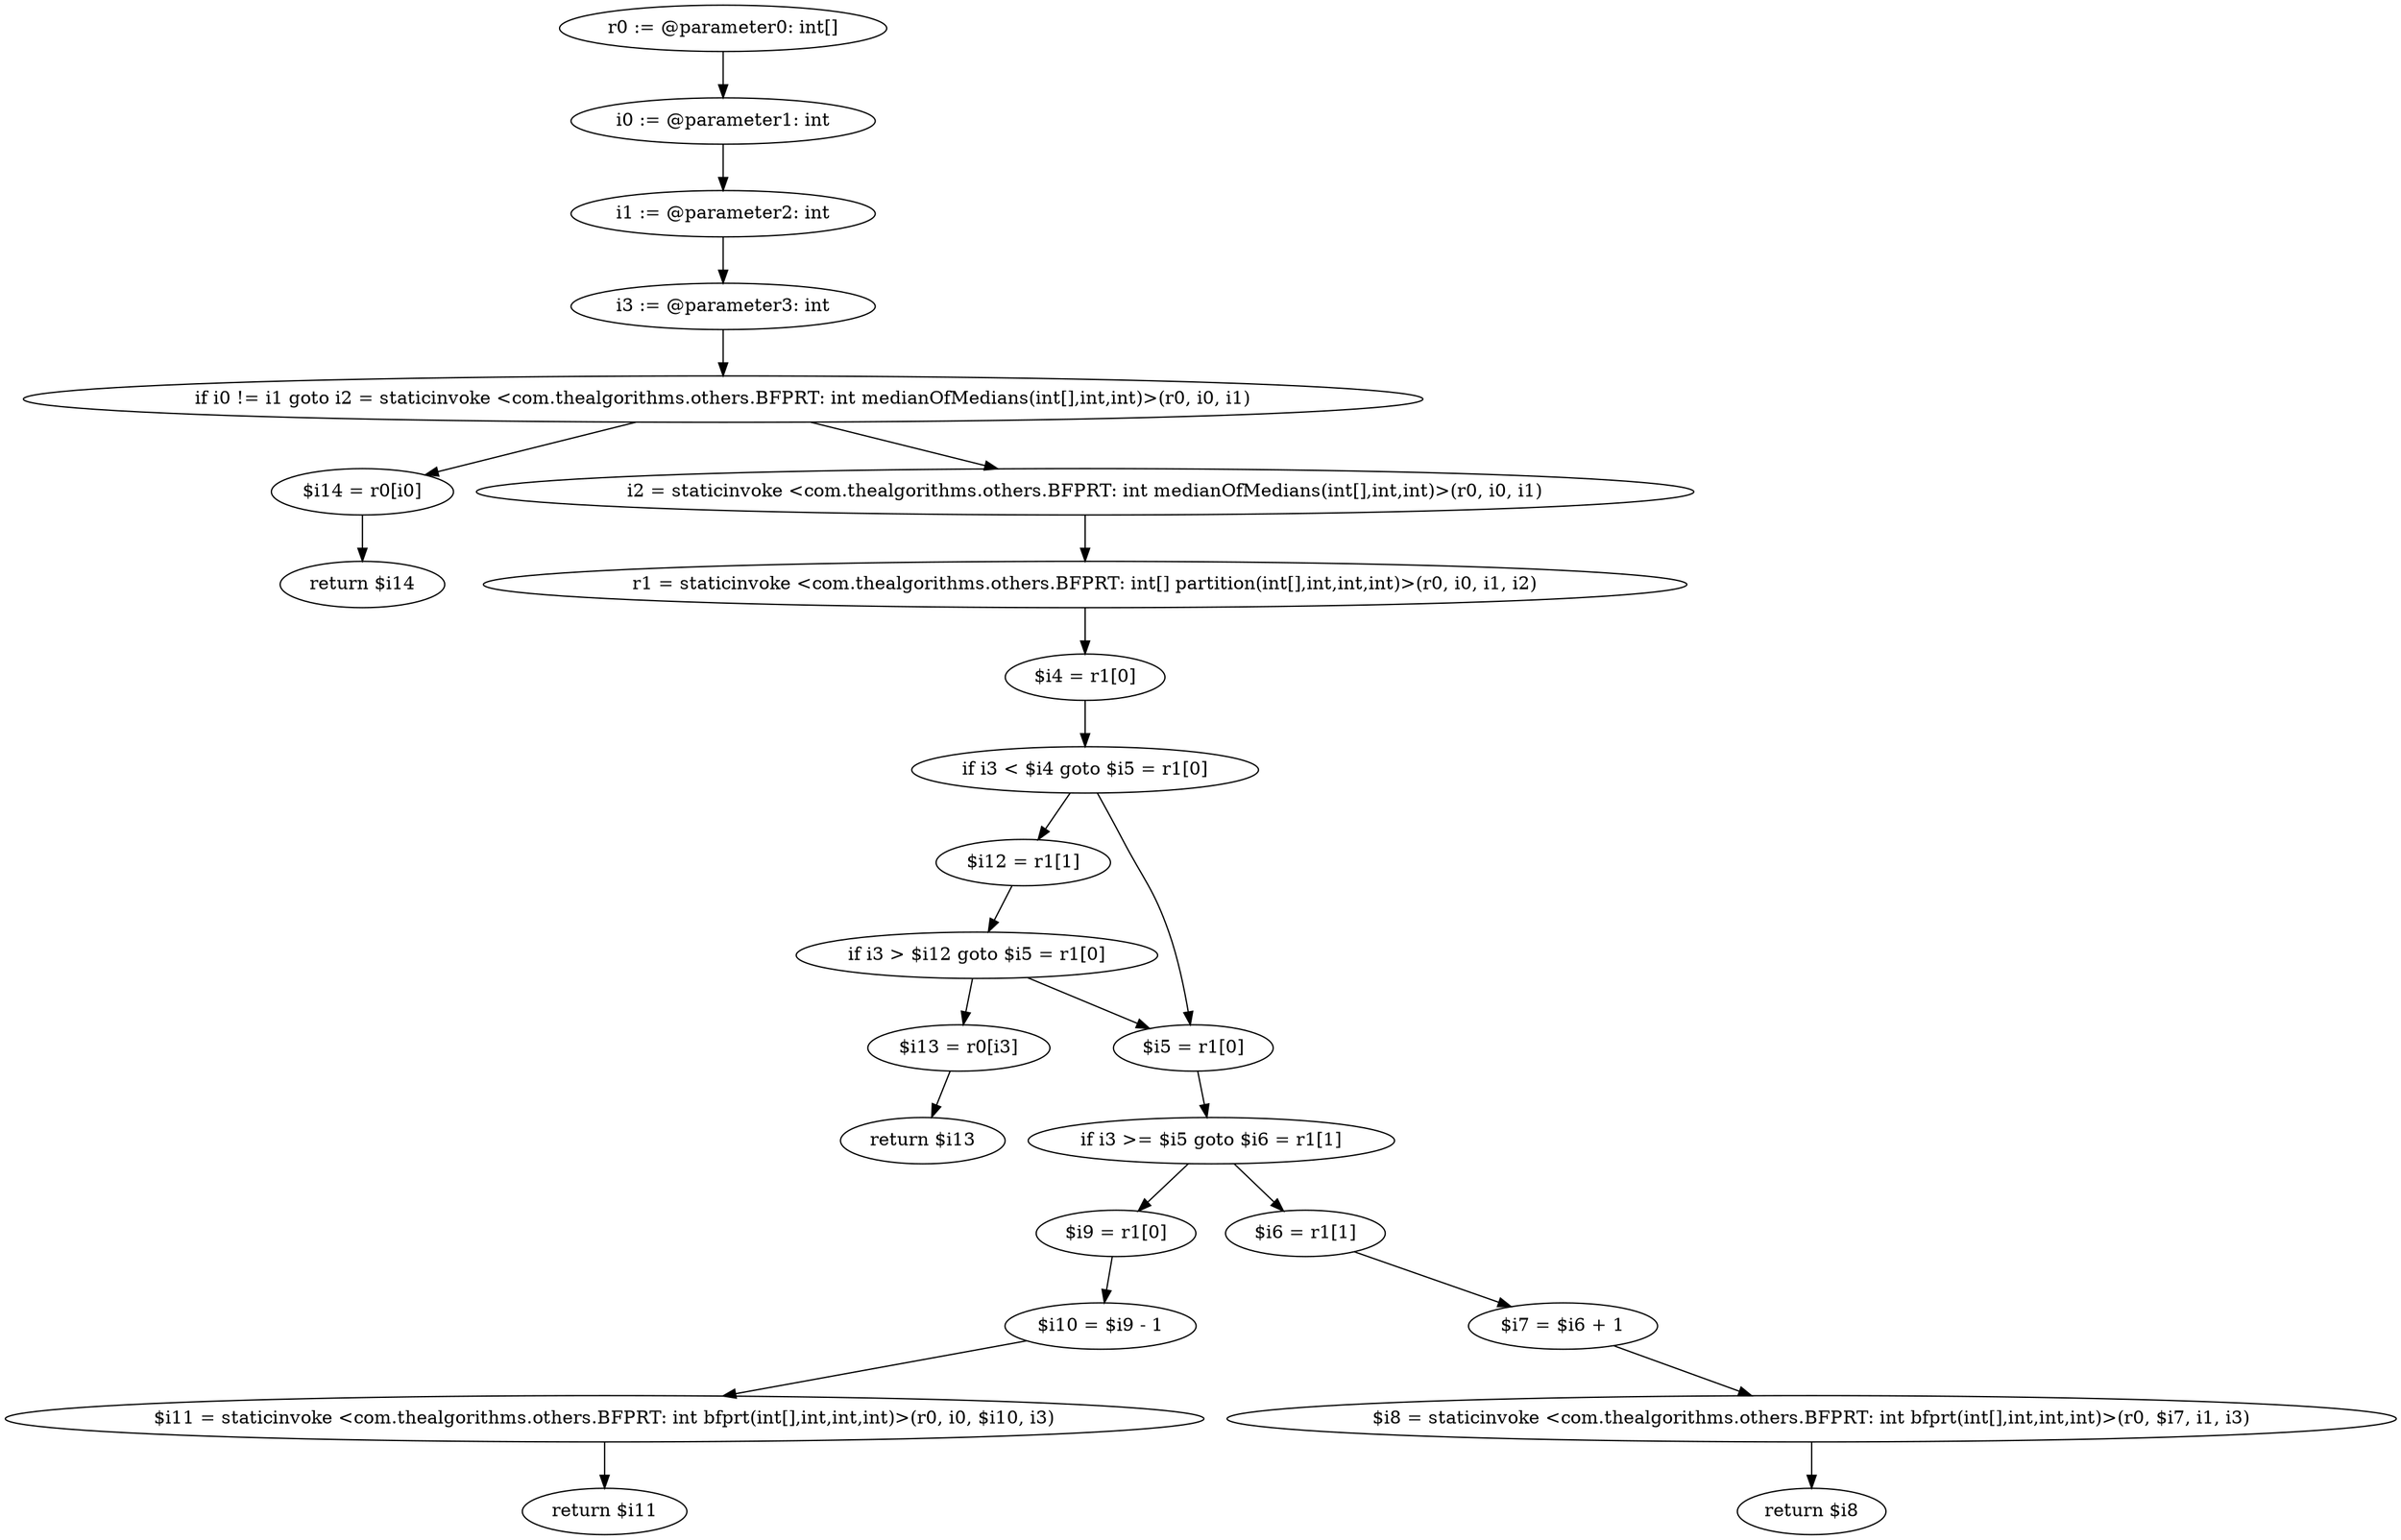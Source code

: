 digraph "unitGraph" {
    "r0 := @parameter0: int[]"
    "i0 := @parameter1: int"
    "i1 := @parameter2: int"
    "i3 := @parameter3: int"
    "if i0 != i1 goto i2 = staticinvoke <com.thealgorithms.others.BFPRT: int medianOfMedians(int[],int,int)>(r0, i0, i1)"
    "$i14 = r0[i0]"
    "return $i14"
    "i2 = staticinvoke <com.thealgorithms.others.BFPRT: int medianOfMedians(int[],int,int)>(r0, i0, i1)"
    "r1 = staticinvoke <com.thealgorithms.others.BFPRT: int[] partition(int[],int,int,int)>(r0, i0, i1, i2)"
    "$i4 = r1[0]"
    "if i3 < $i4 goto $i5 = r1[0]"
    "$i12 = r1[1]"
    "if i3 > $i12 goto $i5 = r1[0]"
    "$i13 = r0[i3]"
    "return $i13"
    "$i5 = r1[0]"
    "if i3 >= $i5 goto $i6 = r1[1]"
    "$i9 = r1[0]"
    "$i10 = $i9 - 1"
    "$i11 = staticinvoke <com.thealgorithms.others.BFPRT: int bfprt(int[],int,int,int)>(r0, i0, $i10, i3)"
    "return $i11"
    "$i6 = r1[1]"
    "$i7 = $i6 + 1"
    "$i8 = staticinvoke <com.thealgorithms.others.BFPRT: int bfprt(int[],int,int,int)>(r0, $i7, i1, i3)"
    "return $i8"
    "r0 := @parameter0: int[]"->"i0 := @parameter1: int";
    "i0 := @parameter1: int"->"i1 := @parameter2: int";
    "i1 := @parameter2: int"->"i3 := @parameter3: int";
    "i3 := @parameter3: int"->"if i0 != i1 goto i2 = staticinvoke <com.thealgorithms.others.BFPRT: int medianOfMedians(int[],int,int)>(r0, i0, i1)";
    "if i0 != i1 goto i2 = staticinvoke <com.thealgorithms.others.BFPRT: int medianOfMedians(int[],int,int)>(r0, i0, i1)"->"$i14 = r0[i0]";
    "if i0 != i1 goto i2 = staticinvoke <com.thealgorithms.others.BFPRT: int medianOfMedians(int[],int,int)>(r0, i0, i1)"->"i2 = staticinvoke <com.thealgorithms.others.BFPRT: int medianOfMedians(int[],int,int)>(r0, i0, i1)";
    "$i14 = r0[i0]"->"return $i14";
    "i2 = staticinvoke <com.thealgorithms.others.BFPRT: int medianOfMedians(int[],int,int)>(r0, i0, i1)"->"r1 = staticinvoke <com.thealgorithms.others.BFPRT: int[] partition(int[],int,int,int)>(r0, i0, i1, i2)";
    "r1 = staticinvoke <com.thealgorithms.others.BFPRT: int[] partition(int[],int,int,int)>(r0, i0, i1, i2)"->"$i4 = r1[0]";
    "$i4 = r1[0]"->"if i3 < $i4 goto $i5 = r1[0]";
    "if i3 < $i4 goto $i5 = r1[0]"->"$i12 = r1[1]";
    "if i3 < $i4 goto $i5 = r1[0]"->"$i5 = r1[0]";
    "$i12 = r1[1]"->"if i3 > $i12 goto $i5 = r1[0]";
    "if i3 > $i12 goto $i5 = r1[0]"->"$i13 = r0[i3]";
    "if i3 > $i12 goto $i5 = r1[0]"->"$i5 = r1[0]";
    "$i13 = r0[i3]"->"return $i13";
    "$i5 = r1[0]"->"if i3 >= $i5 goto $i6 = r1[1]";
    "if i3 >= $i5 goto $i6 = r1[1]"->"$i9 = r1[0]";
    "if i3 >= $i5 goto $i6 = r1[1]"->"$i6 = r1[1]";
    "$i9 = r1[0]"->"$i10 = $i9 - 1";
    "$i10 = $i9 - 1"->"$i11 = staticinvoke <com.thealgorithms.others.BFPRT: int bfprt(int[],int,int,int)>(r0, i0, $i10, i3)";
    "$i11 = staticinvoke <com.thealgorithms.others.BFPRT: int bfprt(int[],int,int,int)>(r0, i0, $i10, i3)"->"return $i11";
    "$i6 = r1[1]"->"$i7 = $i6 + 1";
    "$i7 = $i6 + 1"->"$i8 = staticinvoke <com.thealgorithms.others.BFPRT: int bfprt(int[],int,int,int)>(r0, $i7, i1, i3)";
    "$i8 = staticinvoke <com.thealgorithms.others.BFPRT: int bfprt(int[],int,int,int)>(r0, $i7, i1, i3)"->"return $i8";
}
